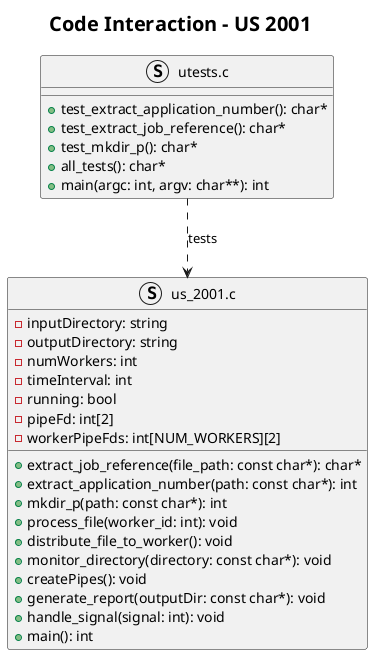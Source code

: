 @startuml

title <size:20>Code Interaction - US 2001</size>

struct "us_2001.c" as ApplicationFileBot {
    - inputDirectory: string
    - outputDirectory: string
    - numWorkers: int
    - timeInterval: int
    - running: bool
    - pipeFd: int[2]
    - workerPipeFds: int[NUM_WORKERS][2]

    + extract_job_reference(file_path: const char*): char*
    + extract_application_number(path: const char*): int
    + mkdir_p(path: const char*): int
    + process_file(worker_id: int): void
    + distribute_file_to_worker(): void
    + monitor_directory(directory: const char*): void
    + createPipes(): void
    + generate_report(outputDir: const char*): void
    + handle_signal(signal: int): void
    + main(): int
}

struct "utests.c" as UnitTests {
    + test_extract_application_number(): char*
    + test_extract_job_reference(): char*
    + test_mkdir_p(): char*
    + all_tests(): char*
    + main(argc: int, argv: char**): int
}

UnitTests ..> ApplicationFileBot: tests

@enduml